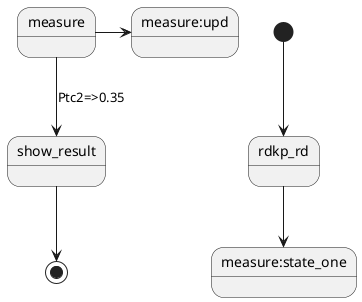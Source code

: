 @startuml

[*]-->rdkp_rd
rdkp_rd-->measure:state_one
measure->measure:upd
measure-->show_result:Ptc2=>0.35
show_result-->[*]

@enduml
